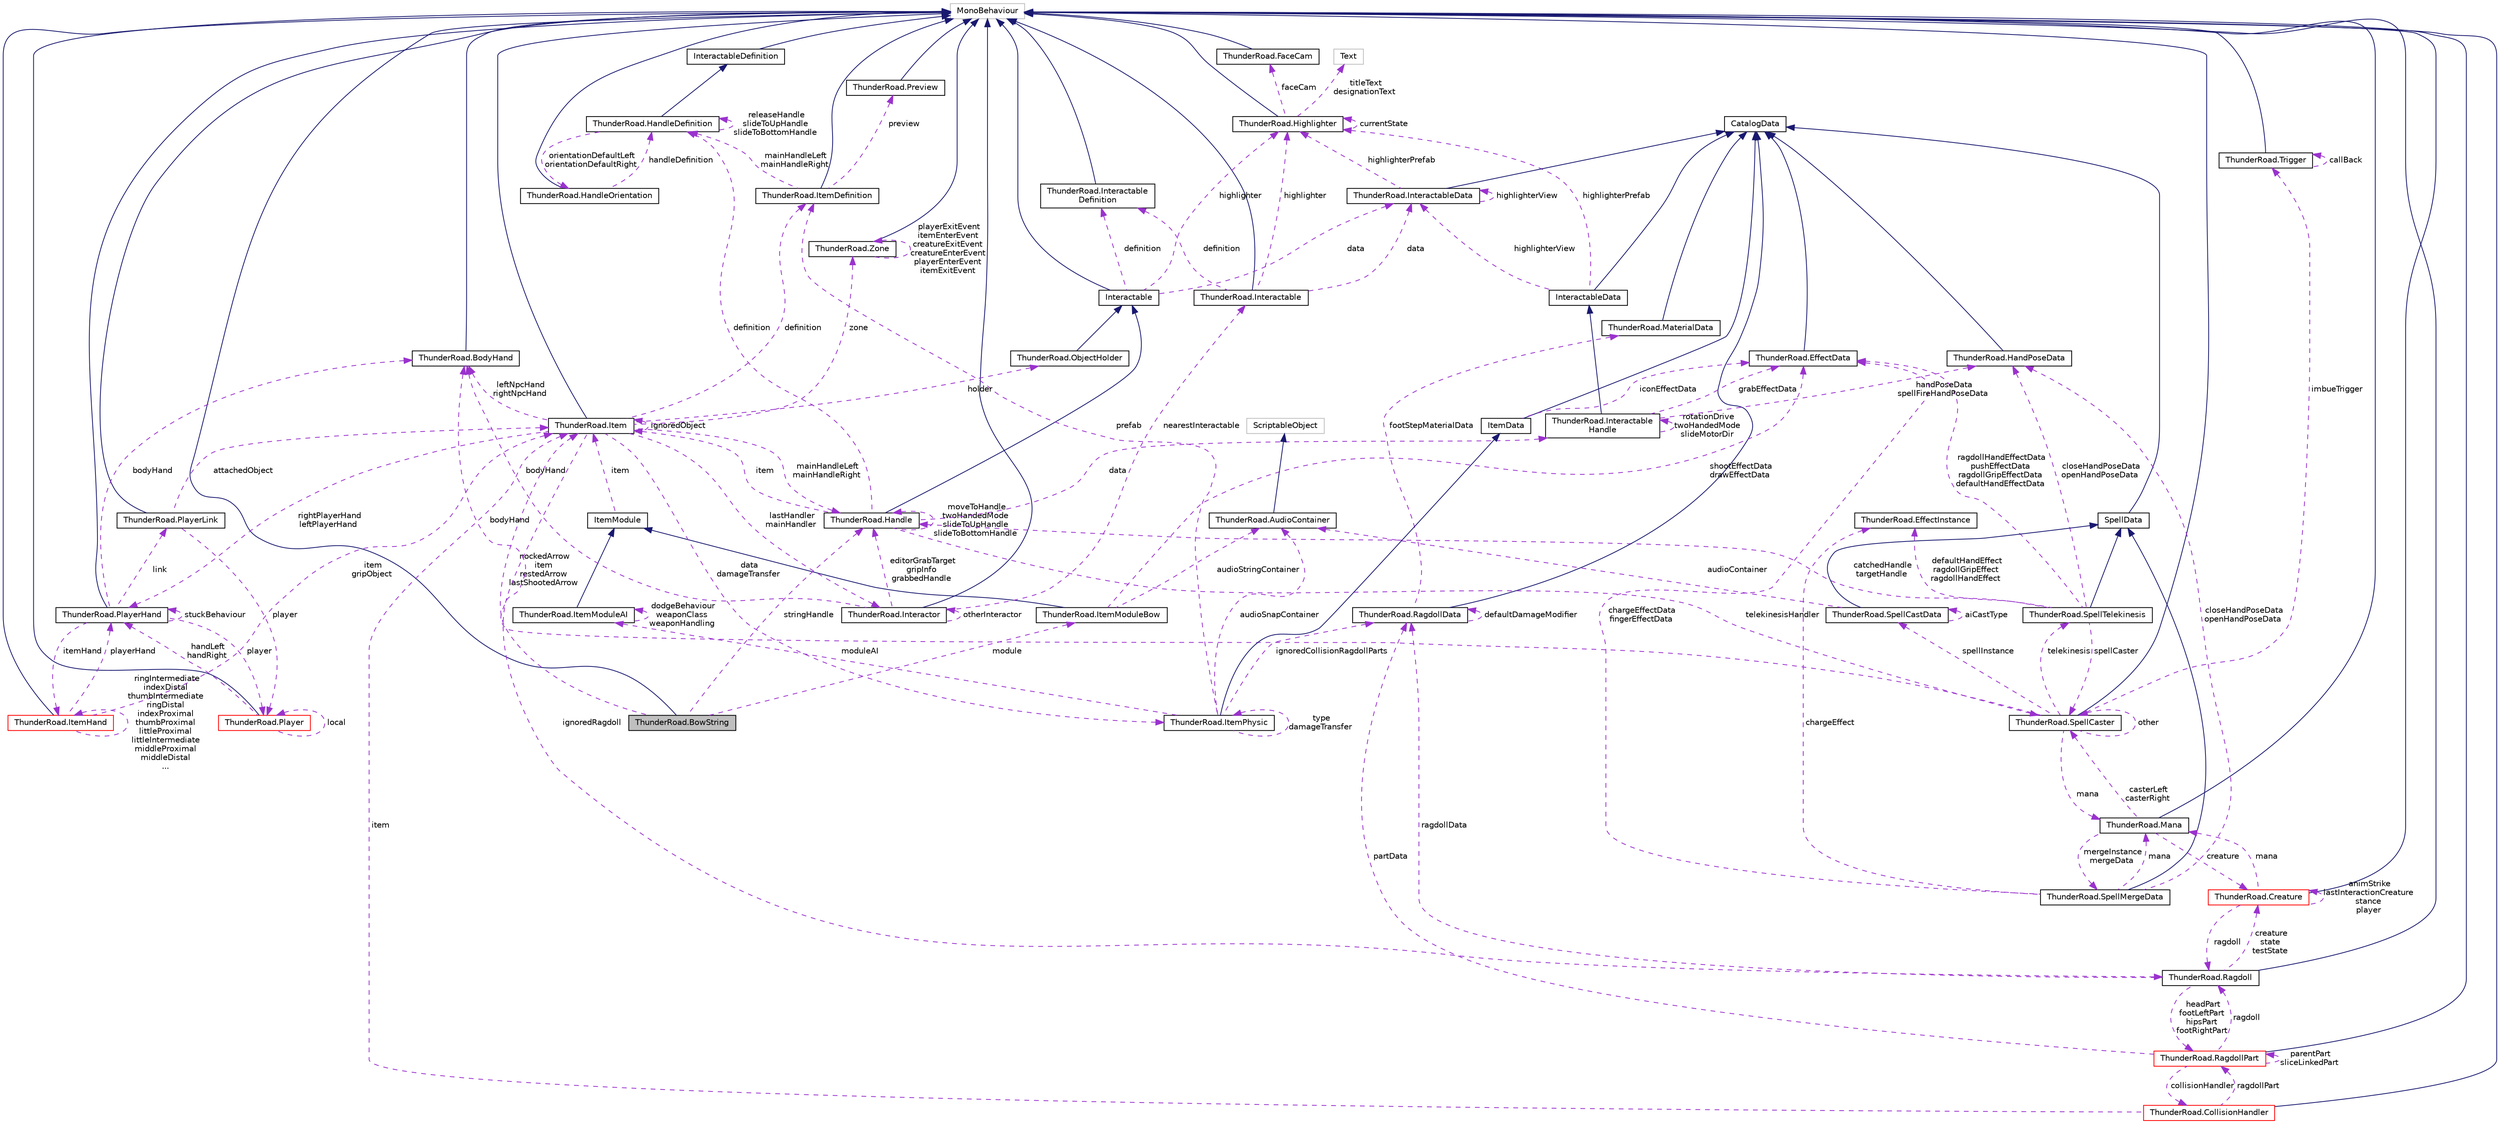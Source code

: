 digraph "ThunderRoad.BowString"
{
 // LATEX_PDF_SIZE
  edge [fontname="Helvetica",fontsize="10",labelfontname="Helvetica",labelfontsize="10"];
  node [fontname="Helvetica",fontsize="10",shape=record];
  Node1 [label="ThunderRoad.BowString",height=0.2,width=0.4,color="black", fillcolor="grey75", style="filled", fontcolor="black",tooltip="Class BowString. Implements the UnityEngine.MonoBehaviour"];
  Node2 -> Node1 [dir="back",color="midnightblue",fontsize="10",style="solid",fontname="Helvetica"];
  Node2 [label="MonoBehaviour",height=0.2,width=0.4,color="grey75", fillcolor="white", style="filled",tooltip=" "];
  Node3 -> Node1 [dir="back",color="darkorchid3",fontsize="10",style="dashed",label=" module" ,fontname="Helvetica"];
  Node3 [label="ThunderRoad.ItemModuleBow",height=0.2,width=0.4,color="black", fillcolor="white", style="filled",URL="$class_thunder_road_1_1_item_module_bow.html",tooltip="Class ItemModuleBow. Implements the ThunderRoad.ItemModule"];
  Node4 -> Node3 [dir="back",color="midnightblue",fontsize="10",style="solid",fontname="Helvetica"];
  Node4 [label="ItemModule",height=0.2,width=0.4,color="black", fillcolor="white", style="filled",URL="$class_thunder_road_1_1_item_module.html",tooltip="Class ItemModule."];
  Node5 -> Node4 [dir="back",color="darkorchid3",fontsize="10",style="dashed",label=" item" ,fontname="Helvetica"];
  Node5 [label="ThunderRoad.Item",height=0.2,width=0.4,color="black", fillcolor="white", style="filled",URL="$class_thunder_road_1_1_item.html",tooltip="Class Item. Implements the UnityEngine.MonoBehaviour"];
  Node2 -> Node5 [dir="back",color="midnightblue",fontsize="10",style="solid",fontname="Helvetica"];
  Node6 -> Node5 [dir="back",color="darkorchid3",fontsize="10",style="dashed",label=" lastHandler\nmainHandler" ,fontname="Helvetica"];
  Node6 [label="ThunderRoad.Interactor",height=0.2,width=0.4,color="black", fillcolor="white", style="filled",URL="$class_thunder_road_1_1_interactor.html",tooltip="Class Interactor. Implements the UnityEngine.MonoBehaviour"];
  Node2 -> Node6 [dir="back",color="midnightblue",fontsize="10",style="solid",fontname="Helvetica"];
  Node6 -> Node6 [dir="back",color="darkorchid3",fontsize="10",style="dashed",label=" otherInteractor" ,fontname="Helvetica"];
  Node7 -> Node6 [dir="back",color="darkorchid3",fontsize="10",style="dashed",label=" editorGrabTarget\ngripInfo\ngrabbedHandle" ,fontname="Helvetica"];
  Node7 [label="ThunderRoad.Handle",height=0.2,width=0.4,color="black", fillcolor="white", style="filled",URL="$class_thunder_road_1_1_handle.html",tooltip="Class Handle. Implements the ThunderRoad.Interactable"];
  Node8 -> Node7 [dir="back",color="midnightblue",fontsize="10",style="solid",fontname="Helvetica"];
  Node8 [label="Interactable",height=0.2,width=0.4,color="black", fillcolor="white", style="filled",URL="$class_thunder_road_1_1_interactable.html",tooltip="Class Interactable. Implements the UnityEngine.MonoBehaviour"];
  Node2 -> Node8 [dir="back",color="midnightblue",fontsize="10",style="solid",fontname="Helvetica"];
  Node9 -> Node8 [dir="back",color="darkorchid3",fontsize="10",style="dashed",label=" highlighter" ,fontname="Helvetica"];
  Node9 [label="ThunderRoad.Highlighter",height=0.2,width=0.4,color="black", fillcolor="white", style="filled",URL="$class_thunder_road_1_1_highlighter.html",tooltip="Class Highlighter. Implements the UnityEngine.MonoBehaviour"];
  Node2 -> Node9 [dir="back",color="midnightblue",fontsize="10",style="solid",fontname="Helvetica"];
  Node10 -> Node9 [dir="back",color="darkorchid3",fontsize="10",style="dashed",label=" faceCam" ,fontname="Helvetica"];
  Node10 [label="ThunderRoad.FaceCam",height=0.2,width=0.4,color="black", fillcolor="white", style="filled",URL="$class_thunder_road_1_1_face_cam.html",tooltip="Class FaceCam. Implements the UnityEngine.MonoBehaviour"];
  Node2 -> Node10 [dir="back",color="midnightblue",fontsize="10",style="solid",fontname="Helvetica"];
  Node11 -> Node9 [dir="back",color="darkorchid3",fontsize="10",style="dashed",label=" titleText\ndesignationText" ,fontname="Helvetica"];
  Node11 [label="Text",height=0.2,width=0.4,color="grey75", fillcolor="white", style="filled",tooltip=" "];
  Node9 -> Node9 [dir="back",color="darkorchid3",fontsize="10",style="dashed",label=" currentState" ,fontname="Helvetica"];
  Node12 -> Node8 [dir="back",color="darkorchid3",fontsize="10",style="dashed",label=" data" ,fontname="Helvetica"];
  Node12 [label="ThunderRoad.InteractableData",height=0.2,width=0.4,color="black", fillcolor="white", style="filled",URL="$class_thunder_road_1_1_interactable_data.html",tooltip="Class InteractableData. Implements the ThunderRoad.CatalogData"];
  Node13 -> Node12 [dir="back",color="midnightblue",fontsize="10",style="solid",fontname="Helvetica"];
  Node13 [label="CatalogData",height=0.2,width=0.4,color="black", fillcolor="white", style="filled",URL="$class_thunder_road_1_1_catalog_data.html",tooltip="Class CatalogData."];
  Node9 -> Node12 [dir="back",color="darkorchid3",fontsize="10",style="dashed",label=" highlighterPrefab" ,fontname="Helvetica"];
  Node12 -> Node12 [dir="back",color="darkorchid3",fontsize="10",style="dashed",label=" highlighterView" ,fontname="Helvetica"];
  Node14 -> Node8 [dir="back",color="darkorchid3",fontsize="10",style="dashed",label=" definition" ,fontname="Helvetica"];
  Node14 [label="ThunderRoad.Interactable\lDefinition",height=0.2,width=0.4,color="black", fillcolor="white", style="filled",URL="$class_thunder_road_1_1_interactable_definition.html",tooltip="Class InteractableDefinition. Implements the UnityEngine.MonoBehaviour"];
  Node2 -> Node14 [dir="back",color="midnightblue",fontsize="10",style="solid",fontname="Helvetica"];
  Node15 -> Node7 [dir="back",color="darkorchid3",fontsize="10",style="dashed",label=" definition" ,fontname="Helvetica"];
  Node15 [label="ThunderRoad.HandleDefinition",height=0.2,width=0.4,color="black", fillcolor="white", style="filled",URL="$class_thunder_road_1_1_handle_definition.html",tooltip="Class HandleDefinition. Implements the ThunderRoad.InteractableDefinition"];
  Node16 -> Node15 [dir="back",color="midnightblue",fontsize="10",style="solid",fontname="Helvetica"];
  Node16 [label="InteractableDefinition",height=0.2,width=0.4,color="black", fillcolor="white", style="filled",URL="$class_thunder_road_1_1_interactable_definition.html",tooltip="Class InteractableDefinition. Implements the UnityEngine.MonoBehaviour"];
  Node2 -> Node16 [dir="back",color="midnightblue",fontsize="10",style="solid",fontname="Helvetica"];
  Node17 -> Node15 [dir="back",color="darkorchid3",fontsize="10",style="dashed",label=" orientationDefaultLeft\norientationDefaultRight" ,fontname="Helvetica"];
  Node17 [label="ThunderRoad.HandleOrientation",height=0.2,width=0.4,color="black", fillcolor="white", style="filled",URL="$class_thunder_road_1_1_handle_orientation.html",tooltip="Class HandleOrientation. Implements the UnityEngine.MonoBehaviour"];
  Node2 -> Node17 [dir="back",color="midnightblue",fontsize="10",style="solid",fontname="Helvetica"];
  Node15 -> Node17 [dir="back",color="darkorchid3",fontsize="10",style="dashed",label=" handleDefinition" ,fontname="Helvetica"];
  Node15 -> Node15 [dir="back",color="darkorchid3",fontsize="10",style="dashed",label=" releaseHandle\nslideToUpHandle\nslideToBottomHandle" ,fontname="Helvetica"];
  Node18 -> Node7 [dir="back",color="darkorchid3",fontsize="10",style="dashed",label=" data" ,fontname="Helvetica"];
  Node18 [label="ThunderRoad.Interactable\lHandle",height=0.2,width=0.4,color="black", fillcolor="white", style="filled",URL="$class_thunder_road_1_1_interactable_handle.html",tooltip="Class InteractableHandle. Implements the ThunderRoad.InteractableData"];
  Node19 -> Node18 [dir="back",color="midnightblue",fontsize="10",style="solid",fontname="Helvetica"];
  Node19 [label="InteractableData",height=0.2,width=0.4,color="black", fillcolor="white", style="filled",URL="$class_thunder_road_1_1_interactable_data.html",tooltip="Class InteractableData. Implements the ThunderRoad.CatalogData"];
  Node13 -> Node19 [dir="back",color="midnightblue",fontsize="10",style="solid",fontname="Helvetica"];
  Node9 -> Node19 [dir="back",color="darkorchid3",fontsize="10",style="dashed",label=" highlighterPrefab" ,fontname="Helvetica"];
  Node12 -> Node19 [dir="back",color="darkorchid3",fontsize="10",style="dashed",label=" highlighterView" ,fontname="Helvetica"];
  Node20 -> Node18 [dir="back",color="darkorchid3",fontsize="10",style="dashed",label=" grabEffectData" ,fontname="Helvetica"];
  Node20 [label="ThunderRoad.EffectData",height=0.2,width=0.4,color="black", fillcolor="white", style="filled",URL="$class_thunder_road_1_1_effect_data.html",tooltip="Class EffectData. Implements the ThunderRoad.CatalogData"];
  Node13 -> Node20 [dir="back",color="midnightblue",fontsize="10",style="solid",fontname="Helvetica"];
  Node18 -> Node18 [dir="back",color="darkorchid3",fontsize="10",style="dashed",label=" rotationDrive\ntwoHandedMode\nslideMotorDir" ,fontname="Helvetica"];
  Node21 -> Node18 [dir="back",color="darkorchid3",fontsize="10",style="dashed",label=" handPoseData\nspellFireHandPoseData" ,fontname="Helvetica"];
  Node21 [label="ThunderRoad.HandPoseData",height=0.2,width=0.4,color="black", fillcolor="white", style="filled",URL="$class_thunder_road_1_1_hand_pose_data.html",tooltip="Class HandPoseData. Implements the ThunderRoad.CatalogData"];
  Node13 -> Node21 [dir="back",color="midnightblue",fontsize="10",style="solid",fontname="Helvetica"];
  Node22 -> Node7 [dir="back",color="darkorchid3",fontsize="10",style="dashed",label=" telekinesisHandler" ,fontname="Helvetica"];
  Node22 [label="ThunderRoad.SpellCaster",height=0.2,width=0.4,color="black", fillcolor="white", style="filled",URL="$class_thunder_road_1_1_spell_caster.html",tooltip="Class SpellCaster. Implements the UnityEngine.MonoBehaviour"];
  Node2 -> Node22 [dir="back",color="midnightblue",fontsize="10",style="solid",fontname="Helvetica"];
  Node23 -> Node22 [dir="back",color="darkorchid3",fontsize="10",style="dashed",label=" telekinesis" ,fontname="Helvetica"];
  Node23 [label="ThunderRoad.SpellTelekinesis",height=0.2,width=0.4,color="black", fillcolor="white", style="filled",URL="$class_thunder_road_1_1_spell_telekinesis.html",tooltip="Class SpellTelekinesis. Implements the ThunderRoad.SpellData"];
  Node24 -> Node23 [dir="back",color="midnightblue",fontsize="10",style="solid",fontname="Helvetica"];
  Node24 [label="SpellData",height=0.2,width=0.4,color="black", fillcolor="white", style="filled",URL="$class_thunder_road_1_1_spell_data.html",tooltip="Class SpellData. Implements the ThunderRoad.CatalogData"];
  Node13 -> Node24 [dir="back",color="midnightblue",fontsize="10",style="solid",fontname="Helvetica"];
  Node20 -> Node23 [dir="back",color="darkorchid3",fontsize="10",style="dashed",label=" ragdollHandEffectData\npushEffectData\nragdollGripEffectData\ndefaultHandEffectData" ,fontname="Helvetica"];
  Node21 -> Node23 [dir="back",color="darkorchid3",fontsize="10",style="dashed",label=" closeHandPoseData\nopenHandPoseData" ,fontname="Helvetica"];
  Node22 -> Node23 [dir="back",color="darkorchid3",fontsize="10",style="dashed",label=" spellCaster" ,fontname="Helvetica"];
  Node7 -> Node23 [dir="back",color="darkorchid3",fontsize="10",style="dashed",label=" catchedHandle\ntargetHandle" ,fontname="Helvetica"];
  Node25 -> Node23 [dir="back",color="darkorchid3",fontsize="10",style="dashed",label=" defaultHandEffect\nragdollGripEffect\nragdollHandEffect" ,fontname="Helvetica"];
  Node25 [label="ThunderRoad.EffectInstance",height=0.2,width=0.4,color="black", fillcolor="white", style="filled",URL="$class_thunder_road_1_1_effect_instance.html",tooltip="Class EffectInstance."];
  Node22 -> Node22 [dir="back",color="darkorchid3",fontsize="10",style="dashed",label=" other" ,fontname="Helvetica"];
  Node26 -> Node22 [dir="back",color="darkorchid3",fontsize="10",style="dashed",label=" spellInstance" ,fontname="Helvetica"];
  Node26 [label="ThunderRoad.SpellCastData",height=0.2,width=0.4,color="black", fillcolor="white", style="filled",URL="$class_thunder_road_1_1_spell_cast_data.html",tooltip="Class SpellCastData. Implements the ThunderRoad.SpellData"];
  Node24 -> Node26 [dir="back",color="midnightblue",fontsize="10",style="solid",fontname="Helvetica"];
  Node27 -> Node26 [dir="back",color="darkorchid3",fontsize="10",style="dashed",label=" audioContainer" ,fontname="Helvetica"];
  Node27 [label="ThunderRoad.AudioContainer",height=0.2,width=0.4,color="black", fillcolor="white", style="filled",URL="$class_thunder_road_1_1_audio_container.html",tooltip="Class AudioContainer. Implements the UnityEngine.ScriptableObject"];
  Node28 -> Node27 [dir="back",color="midnightblue",fontsize="10",style="solid",fontname="Helvetica"];
  Node28 [label="ScriptableObject",height=0.2,width=0.4,color="grey75", fillcolor="white", style="filled",tooltip=" "];
  Node26 -> Node26 [dir="back",color="darkorchid3",fontsize="10",style="dashed",label=" aiCastType" ,fontname="Helvetica"];
  Node29 -> Node22 [dir="back",color="darkorchid3",fontsize="10",style="dashed",label=" mana" ,fontname="Helvetica"];
  Node29 [label="ThunderRoad.Mana",height=0.2,width=0.4,color="black", fillcolor="white", style="filled",URL="$class_thunder_road_1_1_mana.html",tooltip="Class Mana. Implements the UnityEngine.MonoBehaviour"];
  Node2 -> Node29 [dir="back",color="midnightblue",fontsize="10",style="solid",fontname="Helvetica"];
  Node30 -> Node29 [dir="back",color="darkorchid3",fontsize="10",style="dashed",label=" mergeInstance\nmergeData" ,fontname="Helvetica"];
  Node30 [label="ThunderRoad.SpellMergeData",height=0.2,width=0.4,color="black", fillcolor="white", style="filled",URL="$class_thunder_road_1_1_spell_merge_data.html",tooltip="Class SpellMergeData. Implements the ThunderRoad.SpellData"];
  Node24 -> Node30 [dir="back",color="midnightblue",fontsize="10",style="solid",fontname="Helvetica"];
  Node20 -> Node30 [dir="back",color="darkorchid3",fontsize="10",style="dashed",label=" chargeEffectData\nfingerEffectData" ,fontname="Helvetica"];
  Node21 -> Node30 [dir="back",color="darkorchid3",fontsize="10",style="dashed",label=" closeHandPoseData\nopenHandPoseData" ,fontname="Helvetica"];
  Node29 -> Node30 [dir="back",color="darkorchid3",fontsize="10",style="dashed",label=" mana" ,fontname="Helvetica"];
  Node25 -> Node30 [dir="back",color="darkorchid3",fontsize="10",style="dashed",label=" chargeEffect" ,fontname="Helvetica"];
  Node22 -> Node29 [dir="back",color="darkorchid3",fontsize="10",style="dashed",label=" casterLeft\ncasterRight" ,fontname="Helvetica"];
  Node31 -> Node29 [dir="back",color="darkorchid3",fontsize="10",style="dashed",label=" creature" ,fontname="Helvetica"];
  Node31 [label="ThunderRoad.Creature",height=0.2,width=0.4,color="red", fillcolor="white", style="filled",URL="$class_thunder_road_1_1_creature.html",tooltip="Class Creature. Implements the UnityEngine.MonoBehaviour"];
  Node2 -> Node31 [dir="back",color="midnightblue",fontsize="10",style="solid",fontname="Helvetica"];
  Node59 -> Node31 [dir="back",color="darkorchid3",fontsize="10",style="dashed",label=" ragdoll" ,fontname="Helvetica"];
  Node59 [label="ThunderRoad.Ragdoll",height=0.2,width=0.4,color="black", fillcolor="white", style="filled",URL="$class_thunder_road_1_1_ragdoll.html",tooltip="Class Ragdoll. Implements the UnityEngine.MonoBehaviour"];
  Node2 -> Node59 [dir="back",color="midnightblue",fontsize="10",style="solid",fontname="Helvetica"];
  Node39 -> Node59 [dir="back",color="darkorchid3",fontsize="10",style="dashed",label=" ragdollData" ,fontname="Helvetica"];
  Node39 [label="ThunderRoad.RagdollData",height=0.2,width=0.4,color="black", fillcolor="white", style="filled",URL="$class_thunder_road_1_1_ragdoll_data.html",tooltip="Class RagdollData. Implements the ThunderRoad.CatalogData"];
  Node13 -> Node39 [dir="back",color="midnightblue",fontsize="10",style="solid",fontname="Helvetica"];
  Node40 -> Node39 [dir="back",color="darkorchid3",fontsize="10",style="dashed",label=" footStepMaterialData" ,fontname="Helvetica"];
  Node40 [label="ThunderRoad.MaterialData",height=0.2,width=0.4,color="black", fillcolor="white", style="filled",URL="$class_thunder_road_1_1_material_data.html",tooltip="Class MaterialData. Implements the ThunderRoad.CatalogData"];
  Node13 -> Node40 [dir="back",color="midnightblue",fontsize="10",style="solid",fontname="Helvetica"];
  Node39 -> Node39 [dir="back",color="darkorchid3",fontsize="10",style="dashed",label=" defaultDamageModifier" ,fontname="Helvetica"];
  Node60 -> Node59 [dir="back",color="darkorchid3",fontsize="10",style="dashed",label=" headPart\nfootLeftPart\nhipsPart\nfootRightPart" ,fontname="Helvetica"];
  Node60 [label="ThunderRoad.RagdollPart",height=0.2,width=0.4,color="red", fillcolor="white", style="filled",URL="$class_thunder_road_1_1_ragdoll_part.html",tooltip="Class RagdollPart. Implements the UnityEngine.MonoBehaviour"];
  Node2 -> Node60 [dir="back",color="midnightblue",fontsize="10",style="solid",fontname="Helvetica"];
  Node61 -> Node60 [dir="back",color="darkorchid3",fontsize="10",style="dashed",label=" collisionHandler" ,fontname="Helvetica"];
  Node61 [label="ThunderRoad.CollisionHandler",height=0.2,width=0.4,color="red", fillcolor="white", style="filled",URL="$class_thunder_road_1_1_collision_handler.html",tooltip="Class CollisionHandler. Implements the UnityEngine.MonoBehaviour"];
  Node2 -> Node61 [dir="back",color="midnightblue",fontsize="10",style="solid",fontname="Helvetica"];
  Node60 -> Node61 [dir="back",color="darkorchid3",fontsize="10",style="dashed",label=" ragdollPart" ,fontname="Helvetica"];
  Node5 -> Node61 [dir="back",color="darkorchid3",fontsize="10",style="dashed",label=" item" ,fontname="Helvetica"];
  Node39 -> Node60 [dir="back",color="darkorchid3",fontsize="10",style="dashed",label=" partData" ,fontname="Helvetica"];
  Node60 -> Node60 [dir="back",color="darkorchid3",fontsize="10",style="dashed",label=" parentPart\nsliceLinkedPart" ,fontname="Helvetica"];
  Node59 -> Node60 [dir="back",color="darkorchid3",fontsize="10",style="dashed",label=" ragdoll" ,fontname="Helvetica"];
  Node31 -> Node59 [dir="back",color="darkorchid3",fontsize="10",style="dashed",label=" creature\nstate\ntestState" ,fontname="Helvetica"];
  Node31 -> Node31 [dir="back",color="darkorchid3",fontsize="10",style="dashed",label=" animStrike\nlastInteractionCreature\nstance\nplayer" ,fontname="Helvetica"];
  Node29 -> Node31 [dir="back",color="darkorchid3",fontsize="10",style="dashed",label=" mana" ,fontname="Helvetica"];
  Node86 -> Node22 [dir="back",color="darkorchid3",fontsize="10",style="dashed",label=" imbueTrigger" ,fontname="Helvetica"];
  Node86 [label="ThunderRoad.Trigger",height=0.2,width=0.4,color="black", fillcolor="white", style="filled",URL="$class_thunder_road_1_1_trigger.html",tooltip="Class Trigger. Implements the UnityEngine.MonoBehaviour"];
  Node2 -> Node86 [dir="back",color="midnightblue",fontsize="10",style="solid",fontname="Helvetica"];
  Node86 -> Node86 [dir="back",color="darkorchid3",fontsize="10",style="dashed",label=" callBack" ,fontname="Helvetica"];
  Node50 -> Node22 [dir="back",color="darkorchid3",fontsize="10",style="dashed",label=" bodyHand" ,fontname="Helvetica"];
  Node50 [label="ThunderRoad.BodyHand",height=0.2,width=0.4,color="black", fillcolor="white", style="filled",URL="$class_thunder_road_1_1_body_hand.html",tooltip="Class BodyHand. Implements the UnityEngine.MonoBehaviour"];
  Node2 -> Node50 [dir="back",color="midnightblue",fontsize="10",style="solid",fontname="Helvetica"];
  Node7 -> Node7 [dir="back",color="darkorchid3",fontsize="10",style="dashed",label=" moveToHandle\ntwoHandedMode\nslideToUpHandle\nslideToBottomHandle" ,fontname="Helvetica"];
  Node5 -> Node7 [dir="back",color="darkorchid3",fontsize="10",style="dashed",label=" item" ,fontname="Helvetica"];
  Node87 -> Node6 [dir="back",color="darkorchid3",fontsize="10",style="dashed",label=" nearestInteractable" ,fontname="Helvetica"];
  Node87 [label="ThunderRoad.Interactable",height=0.2,width=0.4,color="black", fillcolor="white", style="filled",URL="$class_thunder_road_1_1_interactable.html",tooltip="Class Interactable. Implements the UnityEngine.MonoBehaviour"];
  Node2 -> Node87 [dir="back",color="midnightblue",fontsize="10",style="solid",fontname="Helvetica"];
  Node9 -> Node87 [dir="back",color="darkorchid3",fontsize="10",style="dashed",label=" highlighter" ,fontname="Helvetica"];
  Node12 -> Node87 [dir="back",color="darkorchid3",fontsize="10",style="dashed",label=" data" ,fontname="Helvetica"];
  Node14 -> Node87 [dir="back",color="darkorchid3",fontsize="10",style="dashed",label=" definition" ,fontname="Helvetica"];
  Node50 -> Node6 [dir="back",color="darkorchid3",fontsize="10",style="dashed",label=" bodyHand" ,fontname="Helvetica"];
  Node88 -> Node5 [dir="back",color="darkorchid3",fontsize="10",style="dashed",label=" definition" ,fontname="Helvetica"];
  Node88 [label="ThunderRoad.ItemDefinition",height=0.2,width=0.4,color="black", fillcolor="white", style="filled",URL="$class_thunder_road_1_1_item_definition.html",tooltip="Class ItemDefinition. Implements the UnityEngine.MonoBehaviour"];
  Node2 -> Node88 [dir="back",color="midnightblue",fontsize="10",style="solid",fontname="Helvetica"];
  Node15 -> Node88 [dir="back",color="darkorchid3",fontsize="10",style="dashed",label=" mainHandleLeft\nmainHandleRight" ,fontname="Helvetica"];
  Node89 -> Node88 [dir="back",color="darkorchid3",fontsize="10",style="dashed",label=" preview" ,fontname="Helvetica"];
  Node89 [label="ThunderRoad.Preview",height=0.2,width=0.4,color="black", fillcolor="white", style="filled",URL="$class_thunder_road_1_1_preview.html",tooltip="Class Preview. Implements the UnityEngine.MonoBehaviour"];
  Node2 -> Node89 [dir="back",color="midnightblue",fontsize="10",style="solid",fontname="Helvetica"];
  Node59 -> Node5 [dir="back",color="darkorchid3",fontsize="10",style="dashed",label=" ignoredRagdoll" ,fontname="Helvetica"];
  Node90 -> Node5 [dir="back",color="darkorchid3",fontsize="10",style="dashed",label=" data\ndamageTransfer" ,fontname="Helvetica"];
  Node90 [label="ThunderRoad.ItemPhysic",height=0.2,width=0.4,color="black", fillcolor="white", style="filled",URL="$class_thunder_road_1_1_item_physic.html",tooltip="Class ItemPhysic. Implements the ThunderRoad.ItemData"];
  Node91 -> Node90 [dir="back",color="midnightblue",fontsize="10",style="solid",fontname="Helvetica"];
  Node91 [label="ItemData",height=0.2,width=0.4,color="black", fillcolor="white", style="filled",URL="$class_thunder_road_1_1_item_data.html",tooltip="Class ItemData. Implements the ThunderRoad.CatalogData"];
  Node13 -> Node91 [dir="back",color="midnightblue",fontsize="10",style="solid",fontname="Helvetica"];
  Node20 -> Node91 [dir="back",color="darkorchid3",fontsize="10",style="dashed",label=" iconEffectData" ,fontname="Helvetica"];
  Node39 -> Node90 [dir="back",color="darkorchid3",fontsize="10",style="dashed",label=" ignoredCollisionRagdollParts" ,fontname="Helvetica"];
  Node88 -> Node90 [dir="back",color="darkorchid3",fontsize="10",style="dashed",label=" prefab" ,fontname="Helvetica"];
  Node27 -> Node90 [dir="back",color="darkorchid3",fontsize="10",style="dashed",label=" audioSnapContainer" ,fontname="Helvetica"];
  Node90 -> Node90 [dir="back",color="darkorchid3",fontsize="10",style="dashed",label=" type\ndamageTransfer" ,fontname="Helvetica"];
  Node92 -> Node90 [dir="back",color="darkorchid3",fontsize="10",style="dashed",label=" moduleAI" ,fontname="Helvetica"];
  Node92 [label="ThunderRoad.ItemModuleAI",height=0.2,width=0.4,color="black", fillcolor="white", style="filled",URL="$class_thunder_road_1_1_item_module_a_i.html",tooltip="Class ItemModuleAI. Implements the ThunderRoad.ItemModule"];
  Node4 -> Node92 [dir="back",color="midnightblue",fontsize="10",style="solid",fontname="Helvetica"];
  Node92 -> Node92 [dir="back",color="darkorchid3",fontsize="10",style="dashed",label=" dodgeBehaviour\nweaponClass\nweaponHandling" ,fontname="Helvetica"];
  Node93 -> Node5 [dir="back",color="darkorchid3",fontsize="10",style="dashed",label=" holder" ,fontname="Helvetica"];
  Node93 [label="ThunderRoad.ObjectHolder",height=0.2,width=0.4,color="black", fillcolor="white", style="filled",URL="$class_thunder_road_1_1_object_holder.html",tooltip="Class ObjectHolder. Implements the ThunderRoad.Interactable"];
  Node8 -> Node93 [dir="back",color="midnightblue",fontsize="10",style="solid",fontname="Helvetica"];
  Node7 -> Node5 [dir="back",color="darkorchid3",fontsize="10",style="dashed",label=" mainHandleLeft\nmainHandleRight" ,fontname="Helvetica"];
  Node5 -> Node5 [dir="back",color="darkorchid3",fontsize="10",style="dashed",label=" ignoredObject" ,fontname="Helvetica"];
  Node94 -> Node5 [dir="back",color="darkorchid3",fontsize="10",style="dashed",label=" zone" ,fontname="Helvetica"];
  Node94 [label="ThunderRoad.Zone",height=0.2,width=0.4,color="black", fillcolor="white", style="filled",URL="$class_thunder_road_1_1_zone.html",tooltip="Class Zone. Implements the UnityEngine.MonoBehaviour"];
  Node2 -> Node94 [dir="back",color="midnightblue",fontsize="10",style="solid",fontname="Helvetica"];
  Node94 -> Node94 [dir="back",color="darkorchid3",fontsize="10",style="dashed",label=" playerExitEvent\nitemEnterEvent\ncreatureExitEvent\ncreatureEnterEvent\nplayerEnterEvent\nitemExitEvent" ,fontname="Helvetica"];
  Node50 -> Node5 [dir="back",color="darkorchid3",fontsize="10",style="dashed",label=" leftNpcHand\nrightNpcHand" ,fontname="Helvetica"];
  Node53 -> Node5 [dir="back",color="darkorchid3",fontsize="10",style="dashed",label=" rightPlayerHand\nleftPlayerHand" ,fontname="Helvetica"];
  Node53 [label="ThunderRoad.PlayerHand",height=0.2,width=0.4,color="black", fillcolor="white", style="filled",URL="$class_thunder_road_1_1_player_hand.html",tooltip="Class PlayerHand. Implements the UnityEngine.MonoBehaviour"];
  Node2 -> Node53 [dir="back",color="midnightblue",fontsize="10",style="solid",fontname="Helvetica"];
  Node44 -> Node53 [dir="back",color="darkorchid3",fontsize="10",style="dashed",label=" player" ,fontname="Helvetica"];
  Node44 [label="ThunderRoad.Player",height=0.2,width=0.4,color="red", fillcolor="white", style="filled",URL="$class_thunder_road_1_1_player.html",tooltip="Class Player. Implements the UnityEngine.MonoBehaviour"];
  Node2 -> Node44 [dir="back",color="midnightblue",fontsize="10",style="solid",fontname="Helvetica"];
  Node44 -> Node44 [dir="back",color="darkorchid3",fontsize="10",style="dashed",label=" local" ,fontname="Helvetica"];
  Node53 -> Node44 [dir="back",color="darkorchid3",fontsize="10",style="dashed",label=" handLeft\nhandRight" ,fontname="Helvetica"];
  Node54 -> Node53 [dir="back",color="darkorchid3",fontsize="10",style="dashed",label=" link" ,fontname="Helvetica"];
  Node54 [label="ThunderRoad.PlayerLink",height=0.2,width=0.4,color="black", fillcolor="white", style="filled",URL="$class_thunder_road_1_1_player_link.html",tooltip="Class PlayerLink. Implements the UnityEngine.MonoBehaviour"];
  Node2 -> Node54 [dir="back",color="midnightblue",fontsize="10",style="solid",fontname="Helvetica"];
  Node44 -> Node54 [dir="back",color="darkorchid3",fontsize="10",style="dashed",label=" player" ,fontname="Helvetica"];
  Node5 -> Node54 [dir="back",color="darkorchid3",fontsize="10",style="dashed",label=" attachedObject" ,fontname="Helvetica"];
  Node55 -> Node53 [dir="back",color="darkorchid3",fontsize="10",style="dashed",label=" itemHand" ,fontname="Helvetica"];
  Node55 [label="ThunderRoad.ItemHand",height=0.2,width=0.4,color="red", fillcolor="white", style="filled",URL="$class_thunder_road_1_1_item_hand.html",tooltip="Class ItemHand. Implements the UnityEngine.MonoBehaviour"];
  Node2 -> Node55 [dir="back",color="midnightblue",fontsize="10",style="solid",fontname="Helvetica"];
  Node55 -> Node55 [dir="back",color="darkorchid3",fontsize="10",style="dashed",label=" ringIntermediate\nindexDistal\nthumbIntermediate\nringDistal\nindexProximal\nthumbProximal\nlittleProximal\nlittleIntermediate\nmiddleProximal\nmiddleDistal\n..." ,fontname="Helvetica"];
  Node5 -> Node55 [dir="back",color="darkorchid3",fontsize="10",style="dashed",label=" item\ngripObject" ,fontname="Helvetica"];
  Node53 -> Node55 [dir="back",color="darkorchid3",fontsize="10",style="dashed",label=" playerHand" ,fontname="Helvetica"];
  Node50 -> Node53 [dir="back",color="darkorchid3",fontsize="10",style="dashed",label=" bodyHand" ,fontname="Helvetica"];
  Node53 -> Node53 [dir="back",color="darkorchid3",fontsize="10",style="dashed",label=" stuckBehaviour" ,fontname="Helvetica"];
  Node20 -> Node3 [dir="back",color="darkorchid3",fontsize="10",style="dashed",label=" shootEffectData\ndrawEffectData" ,fontname="Helvetica"];
  Node27 -> Node3 [dir="back",color="darkorchid3",fontsize="10",style="dashed",label=" audioStringContainer" ,fontname="Helvetica"];
  Node7 -> Node1 [dir="back",color="darkorchid3",fontsize="10",style="dashed",label=" stringHandle" ,fontname="Helvetica"];
  Node5 -> Node1 [dir="back",color="darkorchid3",fontsize="10",style="dashed",label=" nockedArrow\nitem\nrestedArrow\nlastShootedArrow" ,fontname="Helvetica"];
}
